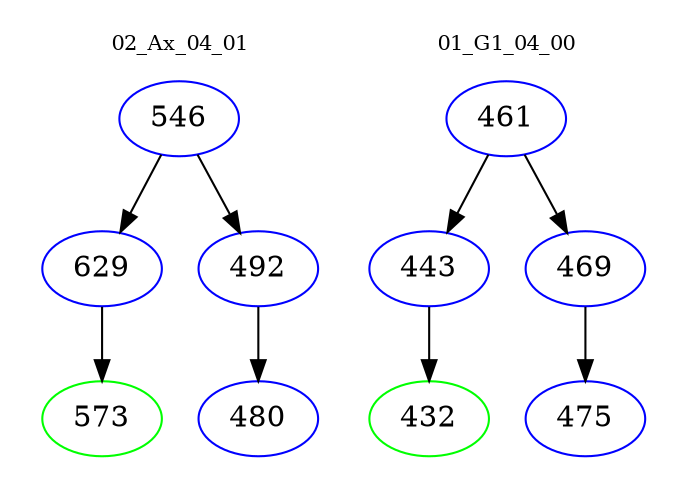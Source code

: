 digraph{
subgraph cluster_0 {
color = white
label = "02_Ax_04_01";
fontsize=10;
T0_546 [label="546", color="blue"]
T0_546 -> T0_629 [color="black"]
T0_629 [label="629", color="blue"]
T0_629 -> T0_573 [color="black"]
T0_573 [label="573", color="green"]
T0_546 -> T0_492 [color="black"]
T0_492 [label="492", color="blue"]
T0_492 -> T0_480 [color="black"]
T0_480 [label="480", color="blue"]
}
subgraph cluster_1 {
color = white
label = "01_G1_04_00";
fontsize=10;
T1_461 [label="461", color="blue"]
T1_461 -> T1_443 [color="black"]
T1_443 [label="443", color="blue"]
T1_443 -> T1_432 [color="black"]
T1_432 [label="432", color="green"]
T1_461 -> T1_469 [color="black"]
T1_469 [label="469", color="blue"]
T1_469 -> T1_475 [color="black"]
T1_475 [label="475", color="blue"]
}
}
